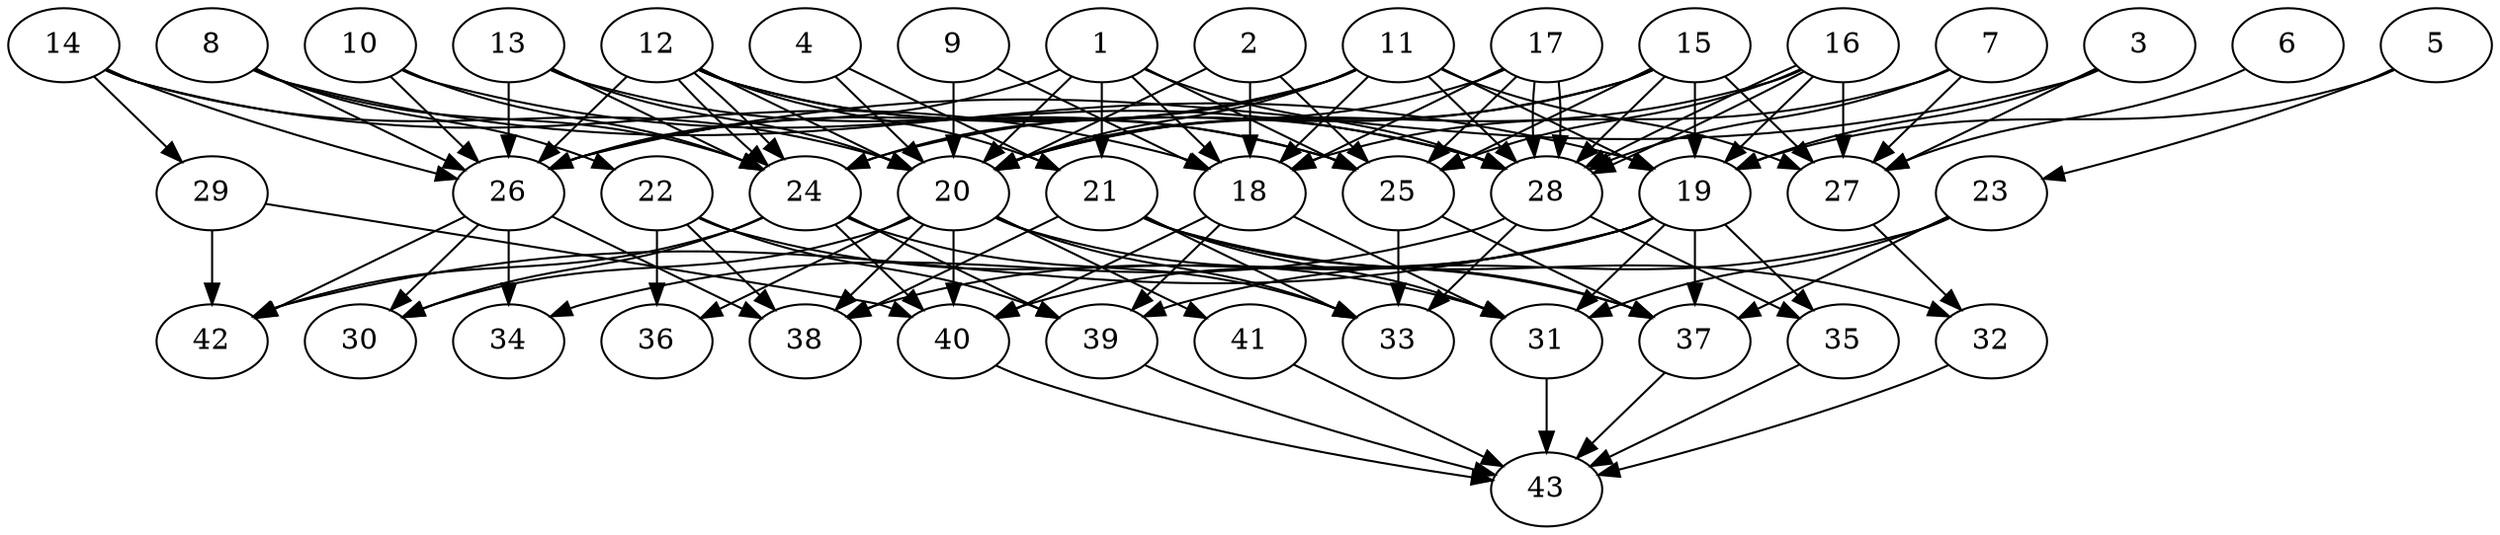 // DAG (tier=3-complex, mode=data, n=43, ccr=0.511, fat=0.777, density=0.637, regular=0.254, jump=0.267, mindata=4194304, maxdata=33554432)
// DAG automatically generated by daggen at Sun Aug 24 16:33:35 2025
// /home/ermia/Project/Environments/daggen/bin/daggen --dot --ccr 0.511 --fat 0.777 --regular 0.254 --density 0.637 --jump 0.267 --mindata 4194304 --maxdata 33554432 -n 43 
digraph G {
  1 [size="102414946881729724416", alpha="0.02", expect_size="51207473440864862208"]
  1 -> 18 [size ="175118575730688"]
  1 -> 20 [size ="175118575730688"]
  1 -> 21 [size ="175118575730688"]
  1 -> 25 [size ="175118575730688"]
  1 -> 26 [size ="175118575730688"]
  1 -> 28 [size ="175118575730688"]
  2 [size="3444760072005417472", alpha="0.02", expect_size="1722380036002708736"]
  2 -> 18 [size ="5753881283788800"]
  2 -> 20 [size ="5753881283788800"]
  2 -> 25 [size ="5753881283788800"]
  3 [size="36594791261791848497152", alpha="0.11", expect_size="18297395630895924248576"]
  3 -> 19 [size ="8817987993731072"]
  3 -> 26 [size ="8817987993731072"]
  3 -> 27 [size ="8817987993731072"]
  4 [size="3325629373356604928", alpha="0.14", expect_size="1662814686678302464"]
  4 -> 20 [size ="3833393611538432"]
  4 -> 21 [size ="3833393611538432"]
  5 [size="4436918258455283761152", alpha="0.00", expect_size="2218459129227641880576"]
  5 -> 19 [size ="2160118644867072"]
  5 -> 23 [size ="2160118644867072"]
  6 [size="3291021340860714496", alpha="0.12", expect_size="1645510670430357248"]
  6 -> 27 [size ="2382279980613632"]
  7 [size="12420300522789768", alpha="0.10", expect_size="6210150261394884"]
  7 -> 18 [size ="277830906675200"]
  7 -> 27 [size ="277830906675200"]
  7 -> 28 [size ="277830906675200"]
  8 [size="250184022320118368", alpha="0.19", expect_size="125092011160059184"]
  8 -> 19 [size ="8361160818556928"]
  8 -> 22 [size ="8361160818556928"]
  8 -> 24 [size ="8361160818556928"]
  8 -> 26 [size ="8361160818556928"]
  9 [size="20643570956511244", alpha="0.17", expect_size="10321785478255622"]
  9 -> 18 [size ="329044566474752"]
  9 -> 20 [size ="329044566474752"]
  10 [size="603132835634467072", alpha="0.01", expect_size="301566417817233536"]
  10 -> 24 [size ="259695331770368"]
  10 -> 26 [size ="259695331770368"]
  10 -> 28 [size ="259695331770368"]
  11 [size="64666783273860304", alpha="0.18", expect_size="32333391636930152"]
  11 -> 18 [size ="1203936375603200"]
  11 -> 19 [size ="1203936375603200"]
  11 -> 20 [size ="1203936375603200"]
  11 -> 24 [size ="1203936375603200"]
  11 -> 26 [size ="1203936375603200"]
  11 -> 27 [size ="1203936375603200"]
  11 -> 28 [size ="1203936375603200"]
  12 [size="4799045561446033408", alpha="0.08", expect_size="2399522780723016704"]
  12 -> 20 [size ="8867556991434752"]
  12 -> 21 [size ="8867556991434752"]
  12 -> 24 [size ="8867556991434752"]
  12 -> 24 [size ="8867556991434752"]
  12 -> 25 [size ="8867556991434752"]
  12 -> 26 [size ="8867556991434752"]
  12 -> 28 [size ="8867556991434752"]
  13 [size="3447089670658396782592", alpha="0.16", expect_size="1723544835329198391296"]
  13 -> 20 [size ="1825541489426432"]
  13 -> 24 [size ="1825541489426432"]
  13 -> 25 [size ="1825541489426432"]
  13 -> 26 [size ="1825541489426432"]
  14 [size="1386321195856409133056", alpha="0.06", expect_size="693160597928204566528"]
  14 -> 18 [size ="994639943303168"]
  14 -> 20 [size ="994639943303168"]
  14 -> 26 [size ="994639943303168"]
  14 -> 29 [size ="994639943303168"]
  15 [size="78826438902463200", alpha="0.08", expect_size="39413219451231600"]
  15 -> 19 [size ="2169012171571200"]
  15 -> 20 [size ="2169012171571200"]
  15 -> 24 [size ="2169012171571200"]
  15 -> 25 [size ="2169012171571200"]
  15 -> 27 [size ="2169012171571200"]
  15 -> 28 [size ="2169012171571200"]
  16 [size="245124473178066432", alpha="0.19", expect_size="122562236589033216"]
  16 -> 19 [size ="7464926301913088"]
  16 -> 20 [size ="7464926301913088"]
  16 -> 25 [size ="7464926301913088"]
  16 -> 27 [size ="7464926301913088"]
  16 -> 28 [size ="7464926301913088"]
  16 -> 28 [size ="7464926301913088"]
  17 [size="4536360845800745467904", alpha="0.09", expect_size="2268180422900372733952"]
  17 -> 18 [size ="2192275090178048"]
  17 -> 20 [size ="2192275090178048"]
  17 -> 25 [size ="2192275090178048"]
  17 -> 28 [size ="2192275090178048"]
  17 -> 28 [size ="2192275090178048"]
  18 [size="1165464204903597473792", alpha="0.10", expect_size="582732102451798736896"]
  18 -> 31 [size ="885977337823232"]
  18 -> 39 [size ="885977337823232"]
  18 -> 40 [size ="885977337823232"]
  19 [size="2533721995525129216", alpha="0.12", expect_size="1266860997762564608"]
  19 -> 31 [size ="3713129426976768"]
  19 -> 35 [size ="3713129426976768"]
  19 -> 37 [size ="3713129426976768"]
  19 -> 38 [size ="3713129426976768"]
  19 -> 40 [size ="3713129426976768"]
  19 -> 42 [size ="3713129426976768"]
  20 [size="687496532469812822016", alpha="0.11", expect_size="343748266234906411008"]
  20 -> 30 [size ="623165873061888"]
  20 -> 33 [size ="623165873061888"]
  20 -> 36 [size ="623165873061888"]
  20 -> 37 [size ="623165873061888"]
  20 -> 38 [size ="623165873061888"]
  20 -> 40 [size ="623165873061888"]
  20 -> 41 [size ="623165873061888"]
  21 [size="186503755491110496", alpha="0.01", expect_size="93251877745555248"]
  21 -> 31 [size ="6024134584696832"]
  21 -> 32 [size ="6024134584696832"]
  21 -> 33 [size ="6024134584696832"]
  21 -> 37 [size ="6024134584696832"]
  21 -> 38 [size ="6024134584696832"]
  22 [size="793767618478721728512", alpha="0.12", expect_size="396883809239360864256"]
  22 -> 31 [size ="685833833152512"]
  22 -> 36 [size ="685833833152512"]
  22 -> 38 [size ="685833833152512"]
  22 -> 39 [size ="685833833152512"]
  23 [size="1924451472963589373952", alpha="0.04", expect_size="962225736481794686976"]
  23 -> 31 [size ="1237735830454272"]
  23 -> 37 [size ="1237735830454272"]
  23 -> 39 [size ="1237735830454272"]
  24 [size="9715562971516977020928", alpha="0.00", expect_size="4857781485758488510464"]
  24 -> 30 [size ="3642520189796352"]
  24 -> 33 [size ="3642520189796352"]
  24 -> 39 [size ="3642520189796352"]
  24 -> 40 [size ="3642520189796352"]
  24 -> 42 [size ="3642520189796352"]
  25 [size="16984469038200887296", alpha="0.19", expect_size="8492234519100443648"]
  25 -> 33 [size ="5524219181924352"]
  25 -> 37 [size ="5524219181924352"]
  26 [size="17743441437499498430464", alpha="0.07", expect_size="8871720718749749215232"]
  26 -> 30 [size ="5442292655587328"]
  26 -> 34 [size ="5442292655587328"]
  26 -> 38 [size ="5442292655587328"]
  26 -> 42 [size ="5442292655587328"]
  27 [size="969088444208071808", alpha="0.05", expect_size="484544222104035904"]
  27 -> 32 [size ="392466058444800"]
  28 [size="18118038684304173694976", alpha="0.11", expect_size="9059019342152086847488"]
  28 -> 33 [size ="5518623619678208"]
  28 -> 34 [size ="5518623619678208"]
  28 -> 35 [size ="5518623619678208"]
  29 [size="1058199820715893376", alpha="0.10", expect_size="529099910357946688"]
  29 -> 40 [size ="1467394669150208"]
  29 -> 42 [size ="1467394669150208"]
  30 [size="21850585469344378880", alpha="0.04", expect_size="10925292734672189440"]
  31 [size="2366032486585612", alpha="0.12", expect_size="1183016243292806"]
  31 -> 43 [size ="221106560565248"]
  32 [size="65711605121075200", alpha="0.02", expect_size="32855802560537600"]
  32 -> 43 [size ="1785422275411968"]
  33 [size="37334533330961568", alpha="0.05", expect_size="18667266665480784"]
  34 [size="322363754212610801664", alpha="0.04", expect_size="161181877106305400832"]
  35 [size="3433088511236932370432", alpha="0.02", expect_size="1716544255618466185216"]
  35 -> 43 [size ="1820594895060992"]
  36 [size="1948021093685590016", alpha="0.14", expect_size="974010546842795008"]
  37 [size="1714008290905404928", alpha="0.05", expect_size="857004145452702464"]
  37 -> 43 [size ="1686955452530688"]
  38 [size="582554203681294720", alpha="0.03", expect_size="291277101840647360"]
  39 [size="3931034077002852864", alpha="0.14", expect_size="1965517038501426432"]
  39 -> 43 [size ="1563902584291328"]
  40 [size="2460602455008839991296", alpha="0.16", expect_size="1230301227504419995648"]
  40 -> 43 [size ="1458089857384448"]
  41 [size="8541221267995914240", alpha="0.12", expect_size="4270610633997957120"]
  41 -> 43 [size ="3010462836850688"]
  42 [size="4816235212045164544", alpha="0.16", expect_size="2408117606022582272"]
  43 [size="7646104364365476", alpha="0.10", expect_size="3823052182182738"]
}